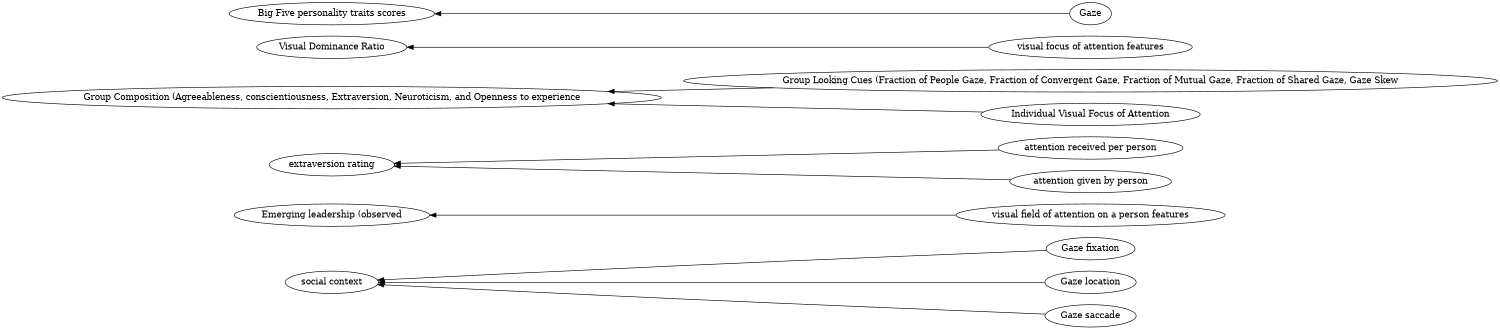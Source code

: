 digraph Test {
	rankdir=RL
	size="10,10"
	overlap=false
	splines=true
	{rank=same; "Gaze fixation" "Gaze location" "visual field of attention on a person features" "attention received per person" "Group Looking Cues (Fraction of People Gaze, Fraction of Convergent Gaze, Fraction of Mutual Gaze, Fraction of Shared Gaze, Gaze Skew" "Gaze saccade" "Individual Visual Focus of Attention" "attention given by person" "visual focus of attention features" "Gaze";}
	{rank=same; "social context" "Big Five personality traits scores" "Emerging leadership (observed" "Visual Dominance Ratio" "extraversion rating" "Group Composition (Agreeableness, conscientiousness, Extraversion, Neuroticism, and Openness to experience";}
	"Individual Visual Focus of Attention" [href="https://scholar.google.com/scholar?hl=en&q=Linking%20Speaking%20and%20Looking%20Behavior%20Patterns%20with%20Group%20Composition,%20Perception,%20and%20Performance"]
	"Individual Visual Focus of Attention" -> "Group Composition (Agreeableness, conscientiousness, Extraversion, Neuroticism, and Openness to experience"
	"Group Looking Cues (Fraction of People Gaze, Fraction of Convergent Gaze, Fraction of Mutual Gaze, Fraction of Shared Gaze, Gaze Skew" [href="https://scholar.google.com/scholar?hl=en&q=Linking%20Speaking%20and%20Looking%20Behavior%20Patterns%20with%20Group%20Composition,%20Perception,%20and%20Performance"]
	"Group Looking Cues (Fraction of People Gaze, Fraction of Convergent Gaze, Fraction of Mutual Gaze, Fraction of Shared Gaze, Gaze Skew" -> "Group Composition (Agreeableness, conscientiousness, Extraversion, Neuroticism, and Openness to experience"
	Gaze [href="https://scholar.google.com/scholar?hl=en&q=Personality%20Trait%20Classification%20via%20Co-Occurrent%20Multiparty%20Multimodal%20Event%20Discovery"]
	Gaze -> "Big Five personality traits scores"
	"Gaze location" [href="https://scholar.google.com/scholar?hl=en&q=Gaze%20quality%20assisted%20automatic%20recognition%20of%20social%20contexts%20in%20collaborative%20Tetris"]
	"Gaze location" -> "social context"
	"Gaze saccade" [href="https://scholar.google.com/scholar?hl=en&q=Gaze%20quality%20assisted%20automatic%20recognition%20of%20social%20contexts%20in%20collaborative%20Tetris"]
	"Gaze saccade" -> "social context"
	"Gaze fixation" [href="https://scholar.google.com/scholar?hl=en&q=Gaze%20quality%20assisted%20automatic%20recognition%20of%20social%20contexts%20in%20collaborative%20Tetris"]
	"Gaze fixation" -> "social context"
	"visual focus of attention features" [href="https://scholar.google.com/scholar?hl=en&q=Investigating%20Automatic%20Dominance%20Estimation%20in%20Groups%20From%20Visual%20Attention%20and%20Speaking%20Activity"]
	"visual focus of attention features" -> "Visual Dominance Ratio"
	"visual field of attention on a person features" [href="https://scholar.google.com/scholar?hl=en&q=Detecting%20Emergent%20Leader%20in%20a%20Meeting%20Environment"]
	"visual field of attention on a person features" -> "Emerging leadership (observed"
	"attention received per person" [href="https://scholar.google.com/scholar?hl=en&q=Employing%20Social%20Gaze%20and%20Speaking%20Activity%20for%20Automatic%20Determination%20of%20the%20Extraversion%20Trait"]
	"attention received per person" -> "extraversion rating"
	"attention given by person" [href="https://scholar.google.com/scholar?hl=en&q=Employing%20Social%20Gaze%20and%20Speaking%20Activity%20for%20Automatic%20Determination%20of%20the%20Extraversion%20Trait"]
	"attention given by person" -> "extraversion rating"
}
